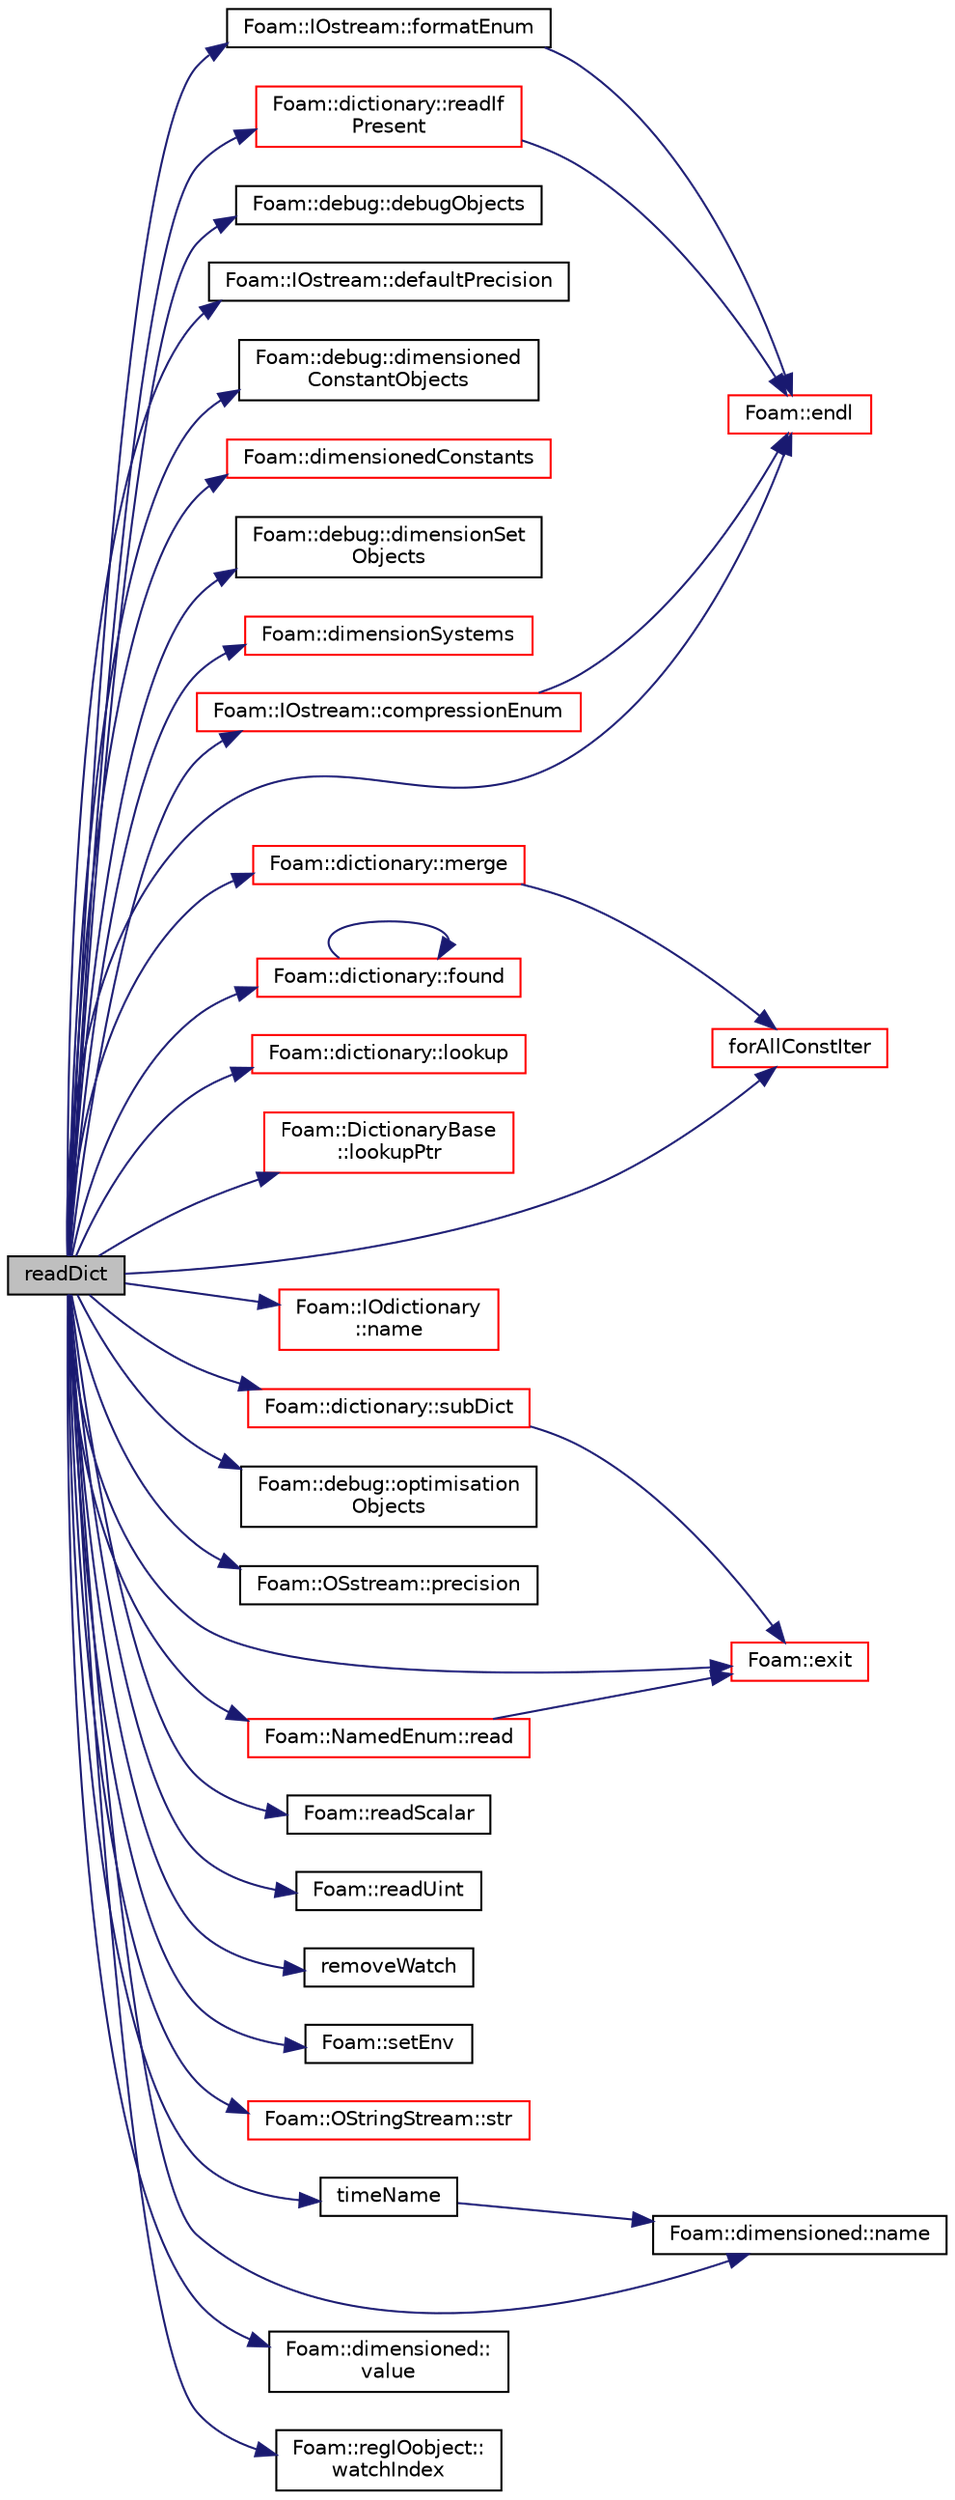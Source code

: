 digraph "readDict"
{
  bgcolor="transparent";
  edge [fontname="Helvetica",fontsize="10",labelfontname="Helvetica",labelfontsize="10"];
  node [fontname="Helvetica",fontsize="10",shape=record];
  rankdir="LR";
  Node1 [label="readDict",height=0.2,width=0.4,color="black", fillcolor="grey75", style="filled", fontcolor="black"];
  Node1 -> Node2 [color="midnightblue",fontsize="10",style="solid",fontname="Helvetica"];
  Node2 [label="Foam::IOstream::compressionEnum",height=0.2,width=0.4,color="red",URL="$a01185.html#af210ddb71f4235fd1d2233e1f7e49bab",tooltip="Return compression of given compression name. "];
  Node2 -> Node3 [color="midnightblue",fontsize="10",style="solid",fontname="Helvetica"];
  Node3 [label="Foam::endl",height=0.2,width=0.4,color="red",URL="$a10733.html#a2db8fe02a0d3909e9351bb4275b23ce4",tooltip="Add newline and flush stream. "];
  Node1 -> Node4 [color="midnightblue",fontsize="10",style="solid",fontname="Helvetica"];
  Node4 [label="Foam::debug::debugObjects",height=0.2,width=0.4,color="black",URL="$a10752.html#ac9e85bdf299b2c8e49d4e83a9515c6fb",tooltip="Get access to registered debug switch objects. "];
  Node1 -> Node5 [color="midnightblue",fontsize="10",style="solid",fontname="Helvetica"];
  Node5 [label="Foam::IOstream::defaultPrecision",height=0.2,width=0.4,color="black",URL="$a01185.html#a90f508fef73438f120430ecacd3a603b",tooltip="Return the default precision. "];
  Node1 -> Node6 [color="midnightblue",fontsize="10",style="solid",fontname="Helvetica"];
  Node6 [label="Foam::debug::dimensioned\lConstantObjects",height=0.2,width=0.4,color="black",URL="$a10752.html#a5a78fd8d00bb67803f002f7bbfdc413b",tooltip="Get access to registered dimensionedConstant switch objects. "];
  Node1 -> Node7 [color="midnightblue",fontsize="10",style="solid",fontname="Helvetica"];
  Node7 [label="Foam::dimensionedConstants",height=0.2,width=0.4,color="red",URL="$a10733.html#ac102b63ae781cfc594a265de42eced84"];
  Node1 -> Node8 [color="midnightblue",fontsize="10",style="solid",fontname="Helvetica"];
  Node8 [label="Foam::debug::dimensionSet\lObjects",height=0.2,width=0.4,color="black",URL="$a10752.html#a439d58aac6829ddec7e162ad6910f42d",tooltip="Get access to registered dimensionSets switch objects. "];
  Node1 -> Node9 [color="midnightblue",fontsize="10",style="solid",fontname="Helvetica"];
  Node9 [label="Foam::dimensionSystems",height=0.2,width=0.4,color="red",URL="$a10733.html#adda21e768924132a24733974cbbdb04a",tooltip="Top level dictionary. "];
  Node1 -> Node3 [color="midnightblue",fontsize="10",style="solid",fontname="Helvetica"];
  Node1 -> Node10 [color="midnightblue",fontsize="10",style="solid",fontname="Helvetica"];
  Node10 [label="Foam::exit",height=0.2,width=0.4,color="red",URL="$a10733.html#a06ca7250d8e89caf05243ec094843642"];
  Node1 -> Node11 [color="midnightblue",fontsize="10",style="solid",fontname="Helvetica"];
  Node11 [label="forAllConstIter",height=0.2,width=0.4,color="red",URL="$a02960.html#ae21e2836509b0fa7f7cedf6493b11b09"];
  Node1 -> Node12 [color="midnightblue",fontsize="10",style="solid",fontname="Helvetica"];
  Node12 [label="Foam::IOstream::formatEnum",height=0.2,width=0.4,color="black",URL="$a01185.html#a985ea14965e6cded001a3324f78be783",tooltip="Return stream format of given format name. "];
  Node12 -> Node3 [color="midnightblue",fontsize="10",style="solid",fontname="Helvetica"];
  Node1 -> Node13 [color="midnightblue",fontsize="10",style="solid",fontname="Helvetica"];
  Node13 [label="Foam::dictionary::found",height=0.2,width=0.4,color="red",URL="$a00523.html#ae9d6521e0e8d3956f9b49ddeb44877b8",tooltip="Search dictionary for given keyword. "];
  Node13 -> Node13 [color="midnightblue",fontsize="10",style="solid",fontname="Helvetica"];
  Node1 -> Node14 [color="midnightblue",fontsize="10",style="solid",fontname="Helvetica"];
  Node14 [label="Foam::dictionary::lookup",height=0.2,width=0.4,color="red",URL="$a00523.html#a8baab402d653d6e789f67c57e23a5b59",tooltip="Find and return an entry data stream. "];
  Node1 -> Node15 [color="midnightblue",fontsize="10",style="solid",fontname="Helvetica"];
  Node15 [label="Foam::DictionaryBase\l::lookupPtr",height=0.2,width=0.4,color="red",URL="$a00524.html#ae30f6a105eb255b4a501298f2114327d",tooltip="Find and return an entry if present, otherwise return NULL. "];
  Node1 -> Node16 [color="midnightblue",fontsize="10",style="solid",fontname="Helvetica"];
  Node16 [label="Foam::dictionary::merge",height=0.2,width=0.4,color="red",URL="$a00523.html#af56b3a0b0e4fe1a730c36904c24bbf25",tooltip="Merge entries from the given dictionary. "];
  Node16 -> Node11 [color="midnightblue",fontsize="10",style="solid",fontname="Helvetica"];
  Node1 -> Node17 [color="midnightblue",fontsize="10",style="solid",fontname="Helvetica"];
  Node17 [label="Foam::IOdictionary\l::name",height=0.2,width=0.4,color="red",URL="$a01172.html#a6d60057c26042eaf7fa1b3b6fb07b582",tooltip="Name function is needed to disambiguate those inherited. "];
  Node1 -> Node18 [color="midnightblue",fontsize="10",style="solid",fontname="Helvetica"];
  Node18 [label="Foam::dimensioned::name",height=0.2,width=0.4,color="black",URL="$a00531.html#a6d60057c26042eaf7fa1b3b6fb07b582",tooltip="Return const reference to name. "];
  Node1 -> Node19 [color="midnightblue",fontsize="10",style="solid",fontname="Helvetica"];
  Node19 [label="Foam::debug::optimisation\lObjects",height=0.2,width=0.4,color="black",URL="$a10752.html#aaba13b05db0626547ed9290d3e608f83",tooltip="Get access to registered optimisation switch objects. "];
  Node1 -> Node20 [color="midnightblue",fontsize="10",style="solid",fontname="Helvetica"];
  Node20 [label="Foam::OSstream::precision",height=0.2,width=0.4,color="black",URL="$a01736.html#a27f092ced0bab73e8b77a1b633d430d2",tooltip="Get precision of output field. "];
  Node1 -> Node21 [color="midnightblue",fontsize="10",style="solid",fontname="Helvetica"];
  Node21 [label="Foam::NamedEnum::read",height=0.2,width=0.4,color="red",URL="$a01569.html#a255819e1197b63592b6b8dbc6b9585c5",tooltip="Read a word from Istream and return the corresponding. "];
  Node21 -> Node10 [color="midnightblue",fontsize="10",style="solid",fontname="Helvetica"];
  Node1 -> Node22 [color="midnightblue",fontsize="10",style="solid",fontname="Helvetica"];
  Node22 [label="Foam::dictionary::readIf\lPresent",height=0.2,width=0.4,color="red",URL="$a00523.html#ac3502a72e9d1a84f63c4919b78595cd4",tooltip="Find an entry if present, and assign to T. "];
  Node22 -> Node3 [color="midnightblue",fontsize="10",style="solid",fontname="Helvetica"];
  Node1 -> Node23 [color="midnightblue",fontsize="10",style="solid",fontname="Helvetica"];
  Node23 [label="Foam::readScalar",height=0.2,width=0.4,color="black",URL="$a10733.html#a828d57f6d9b9806c086a3f840a147115",tooltip="Read whole of buf as a scalar. Return true if succesful. "];
  Node1 -> Node24 [color="midnightblue",fontsize="10",style="solid",fontname="Helvetica"];
  Node24 [label="Foam::readUint",height=0.2,width=0.4,color="black",URL="$a10733.html#a9e8cf03a0faab3713f0bd348e6b40b1a"];
  Node1 -> Node25 [color="midnightblue",fontsize="10",style="solid",fontname="Helvetica"];
  Node25 [label="removeWatch",height=0.2,width=0.4,color="black",URL="$a02610.html#af4d912696a1dafe5d21df1b299cfd0b4",tooltip="Remove watch on a file (using handle) "];
  Node1 -> Node26 [color="midnightblue",fontsize="10",style="solid",fontname="Helvetica"];
  Node26 [label="Foam::setEnv",height=0.2,width=0.4,color="black",URL="$a10733.html#a0cc74ccdbac73015b52fc2886eed0ac2",tooltip="Set an environment variable. "];
  Node1 -> Node27 [color="midnightblue",fontsize="10",style="solid",fontname="Helvetica"];
  Node27 [label="Foam::OStringStream::str",height=0.2,width=0.4,color="red",URL="$a01738.html#a0bd251dfecae718a4c1568eb3d660697",tooltip="Return the string. "];
  Node1 -> Node28 [color="midnightblue",fontsize="10",style="solid",fontname="Helvetica"];
  Node28 [label="Foam::dictionary::subDict",height=0.2,width=0.4,color="red",URL="$a00523.html#a42a549aa3e2c88399585b6462f6dbeb3",tooltip="Find and return a sub-dictionary. "];
  Node28 -> Node10 [color="midnightblue",fontsize="10",style="solid",fontname="Helvetica"];
  Node1 -> Node29 [color="midnightblue",fontsize="10",style="solid",fontname="Helvetica"];
  Node29 [label="timeName",height=0.2,width=0.4,color="black",URL="$a02610.html#a925aaa1856045f34583ad18c62cc13db",tooltip="Return current time name. "];
  Node29 -> Node18 [color="midnightblue",fontsize="10",style="solid",fontname="Helvetica"];
  Node1 -> Node30 [color="midnightblue",fontsize="10",style="solid",fontname="Helvetica"];
  Node30 [label="Foam::dimensioned::\lvalue",height=0.2,width=0.4,color="black",URL="$a00531.html#a080d3824651cfcf52f72acceec615aaa",tooltip="Return const reference to value. "];
  Node1 -> Node31 [color="midnightblue",fontsize="10",style="solid",fontname="Helvetica"];
  Node31 [label="Foam::regIOobject::\lwatchIndex",height=0.2,width=0.4,color="black",URL="$a02147.html#a077ee58f2c47562c6c99c1fdb40fa732",tooltip="Return file-monitoring handle. "];
}
